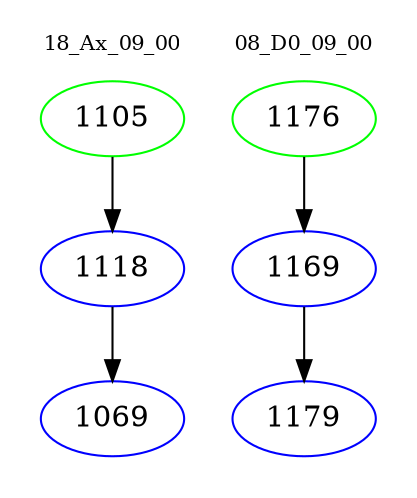 digraph{
subgraph cluster_0 {
color = white
label = "18_Ax_09_00";
fontsize=10;
T0_1105 [label="1105", color="green"]
T0_1105 -> T0_1118 [color="black"]
T0_1118 [label="1118", color="blue"]
T0_1118 -> T0_1069 [color="black"]
T0_1069 [label="1069", color="blue"]
}
subgraph cluster_1 {
color = white
label = "08_D0_09_00";
fontsize=10;
T1_1176 [label="1176", color="green"]
T1_1176 -> T1_1169 [color="black"]
T1_1169 [label="1169", color="blue"]
T1_1169 -> T1_1179 [color="black"]
T1_1179 [label="1179", color="blue"]
}
}
